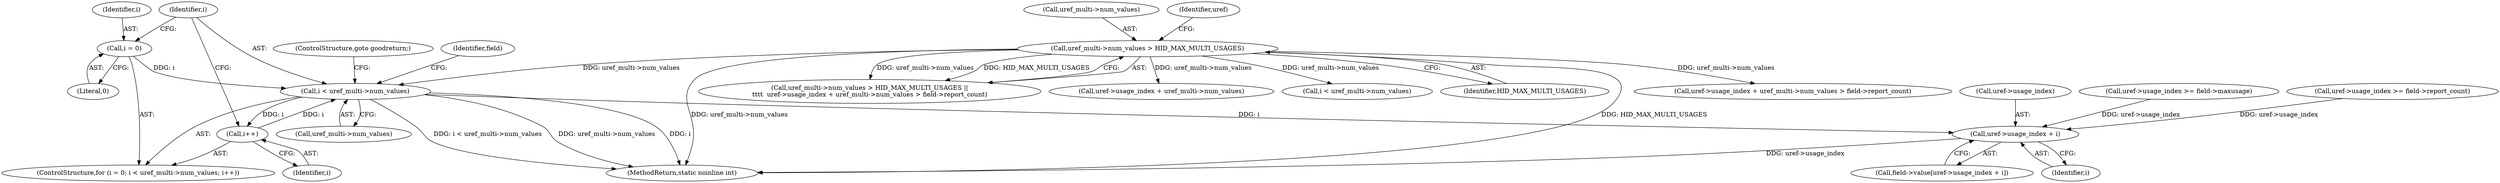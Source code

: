 digraph "0_linux_93a2001bdfd5376c3dc2158653034c20392d15c5@pointer" {
"1000465" [label="(Call,i < uref_multi->num_values)"];
"1000462" [label="(Call,i = 0)"];
"1000470" [label="(Call,i++)"];
"1000465" [label="(Call,i < uref_multi->num_values)"];
"1000354" [label="(Call,uref_multi->num_values > HID_MAX_MULTI_USAGES)"];
"1000477" [label="(Call,uref->usage_index + i)"];
"1000478" [label="(Call,uref->usage_index)"];
"1000462" [label="(Call,i = 0)"];
"1000465" [label="(Call,i < uref_multi->num_values)"];
"1000325" [label="(Call,uref->usage_index >= field->maxusage)"];
"1000464" [label="(Literal,0)"];
"1000466" [label="(Identifier,i)"];
"1000470" [label="(Call,i++)"];
"1000473" [label="(Call,field->value[uref->usage_index + i])"];
"1000477" [label="(Call,uref->usage_index + i)"];
"1000354" [label="(Call,uref_multi->num_values > HID_MAX_MULTI_USAGES)"];
"1000467" [label="(Call,uref_multi->num_values)"];
"1000362" [label="(Identifier,uref)"];
"1000359" [label="(Call,uref->usage_index + uref_multi->num_values > field->report_count)"];
"1000360" [label="(Call,uref->usage_index + uref_multi->num_values)"];
"1000481" [label="(Identifier,i)"];
"1000355" [label="(Call,uref_multi->num_values)"];
"1000429" [label="(Call,i < uref_multi->num_values)"];
"1000505" [label="(MethodReturn,static noinline int)"];
"1000475" [label="(Identifier,field)"];
"1000335" [label="(Call,uref->usage_index >= field->report_count)"];
"1000471" [label="(Identifier,i)"];
"1000353" [label="(Call,uref_multi->num_values > HID_MAX_MULTI_USAGES ||\n\t\t\t\t  uref->usage_index + uref_multi->num_values > field->report_count)"];
"1000463" [label="(Identifier,i)"];
"1000461" [label="(ControlStructure,for (i = 0; i < uref_multi->num_values; i++))"];
"1000487" [label="(ControlStructure,goto goodreturn;)"];
"1000358" [label="(Identifier,HID_MAX_MULTI_USAGES)"];
"1000465" -> "1000461"  [label="AST: "];
"1000465" -> "1000467"  [label="CFG: "];
"1000466" -> "1000465"  [label="AST: "];
"1000467" -> "1000465"  [label="AST: "];
"1000475" -> "1000465"  [label="CFG: "];
"1000487" -> "1000465"  [label="CFG: "];
"1000465" -> "1000505"  [label="DDG: i < uref_multi->num_values"];
"1000465" -> "1000505"  [label="DDG: uref_multi->num_values"];
"1000465" -> "1000505"  [label="DDG: i"];
"1000462" -> "1000465"  [label="DDG: i"];
"1000470" -> "1000465"  [label="DDG: i"];
"1000354" -> "1000465"  [label="DDG: uref_multi->num_values"];
"1000465" -> "1000470"  [label="DDG: i"];
"1000465" -> "1000477"  [label="DDG: i"];
"1000462" -> "1000461"  [label="AST: "];
"1000462" -> "1000464"  [label="CFG: "];
"1000463" -> "1000462"  [label="AST: "];
"1000464" -> "1000462"  [label="AST: "];
"1000466" -> "1000462"  [label="CFG: "];
"1000470" -> "1000461"  [label="AST: "];
"1000470" -> "1000471"  [label="CFG: "];
"1000471" -> "1000470"  [label="AST: "];
"1000466" -> "1000470"  [label="CFG: "];
"1000354" -> "1000353"  [label="AST: "];
"1000354" -> "1000358"  [label="CFG: "];
"1000355" -> "1000354"  [label="AST: "];
"1000358" -> "1000354"  [label="AST: "];
"1000362" -> "1000354"  [label="CFG: "];
"1000353" -> "1000354"  [label="CFG: "];
"1000354" -> "1000505"  [label="DDG: HID_MAX_MULTI_USAGES"];
"1000354" -> "1000505"  [label="DDG: uref_multi->num_values"];
"1000354" -> "1000353"  [label="DDG: uref_multi->num_values"];
"1000354" -> "1000353"  [label="DDG: HID_MAX_MULTI_USAGES"];
"1000354" -> "1000359"  [label="DDG: uref_multi->num_values"];
"1000354" -> "1000360"  [label="DDG: uref_multi->num_values"];
"1000354" -> "1000429"  [label="DDG: uref_multi->num_values"];
"1000477" -> "1000473"  [label="AST: "];
"1000477" -> "1000481"  [label="CFG: "];
"1000478" -> "1000477"  [label="AST: "];
"1000481" -> "1000477"  [label="AST: "];
"1000473" -> "1000477"  [label="CFG: "];
"1000477" -> "1000505"  [label="DDG: uref->usage_index"];
"1000325" -> "1000477"  [label="DDG: uref->usage_index"];
"1000335" -> "1000477"  [label="DDG: uref->usage_index"];
}
